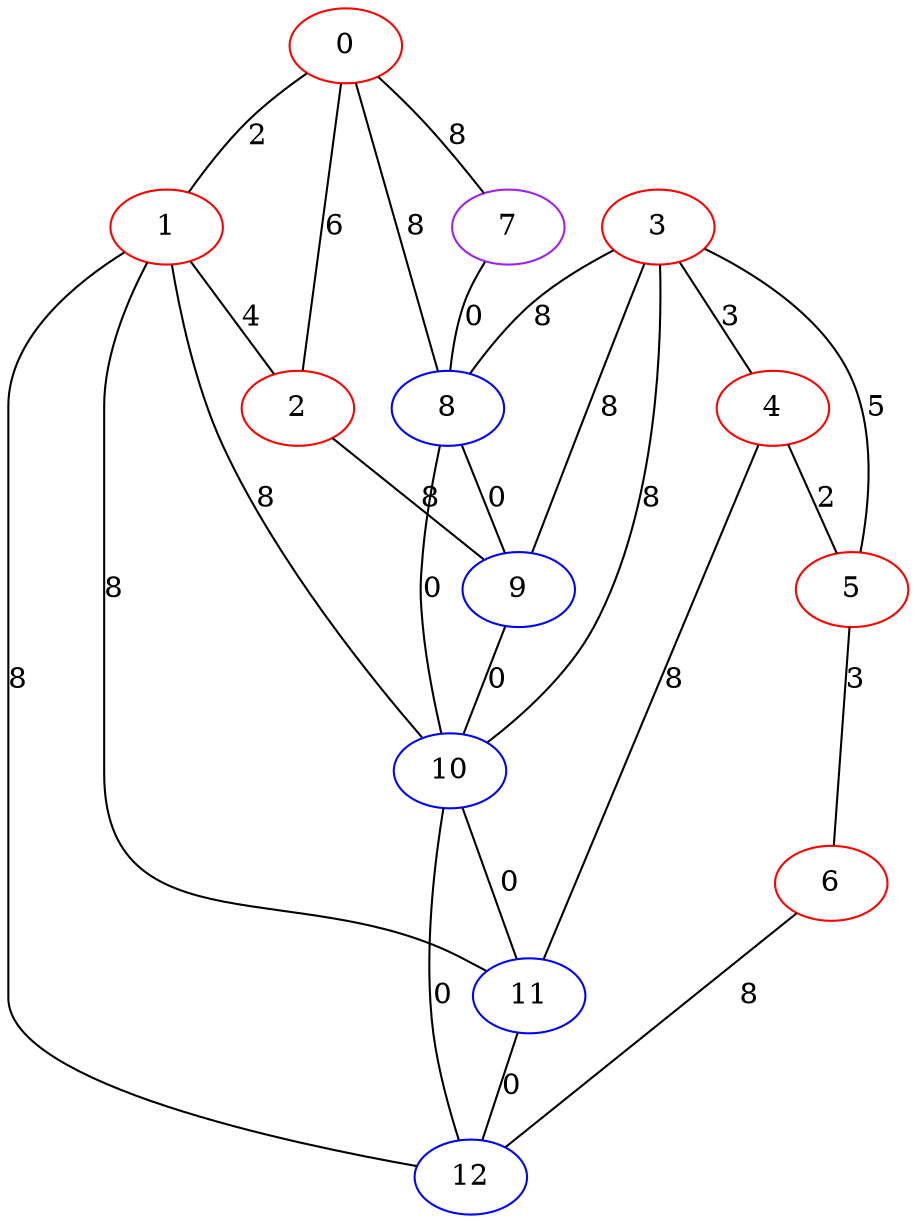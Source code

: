graph "" {
0 [color=red, weight=1];
1 [color=red, weight=1];
2 [color=red, weight=1];
3 [color=red, weight=1];
4 [color=red, weight=1];
5 [color=red, weight=1];
6 [color=red, weight=1];
7 [color=purple, weight=4];
8 [color=blue, weight=3];
9 [color=blue, weight=3];
10 [color=blue, weight=3];
11 [color=blue, weight=3];
12 [color=blue, weight=3];
0 -- 8  [key=0, label=8];
0 -- 1  [key=0, label=2];
0 -- 2  [key=0, label=6];
0 -- 7  [key=0, label=8];
1 -- 2  [key=0, label=4];
1 -- 11  [key=0, label=8];
1 -- 12  [key=0, label=8];
1 -- 10  [key=0, label=8];
2 -- 9  [key=0, label=8];
3 -- 8  [key=0, label=8];
3 -- 9  [key=0, label=8];
3 -- 10  [key=0, label=8];
3 -- 4  [key=0, label=3];
3 -- 5  [key=0, label=5];
4 -- 11  [key=0, label=8];
4 -- 5  [key=0, label=2];
5 -- 6  [key=0, label=3];
6 -- 12  [key=0, label=8];
7 -- 8  [key=0, label=0];
8 -- 9  [key=0, label=0];
8 -- 10  [key=0, label=0];
9 -- 10  [key=0, label=0];
10 -- 11  [key=0, label=0];
10 -- 12  [key=0, label=0];
11 -- 12  [key=0, label=0];
}
